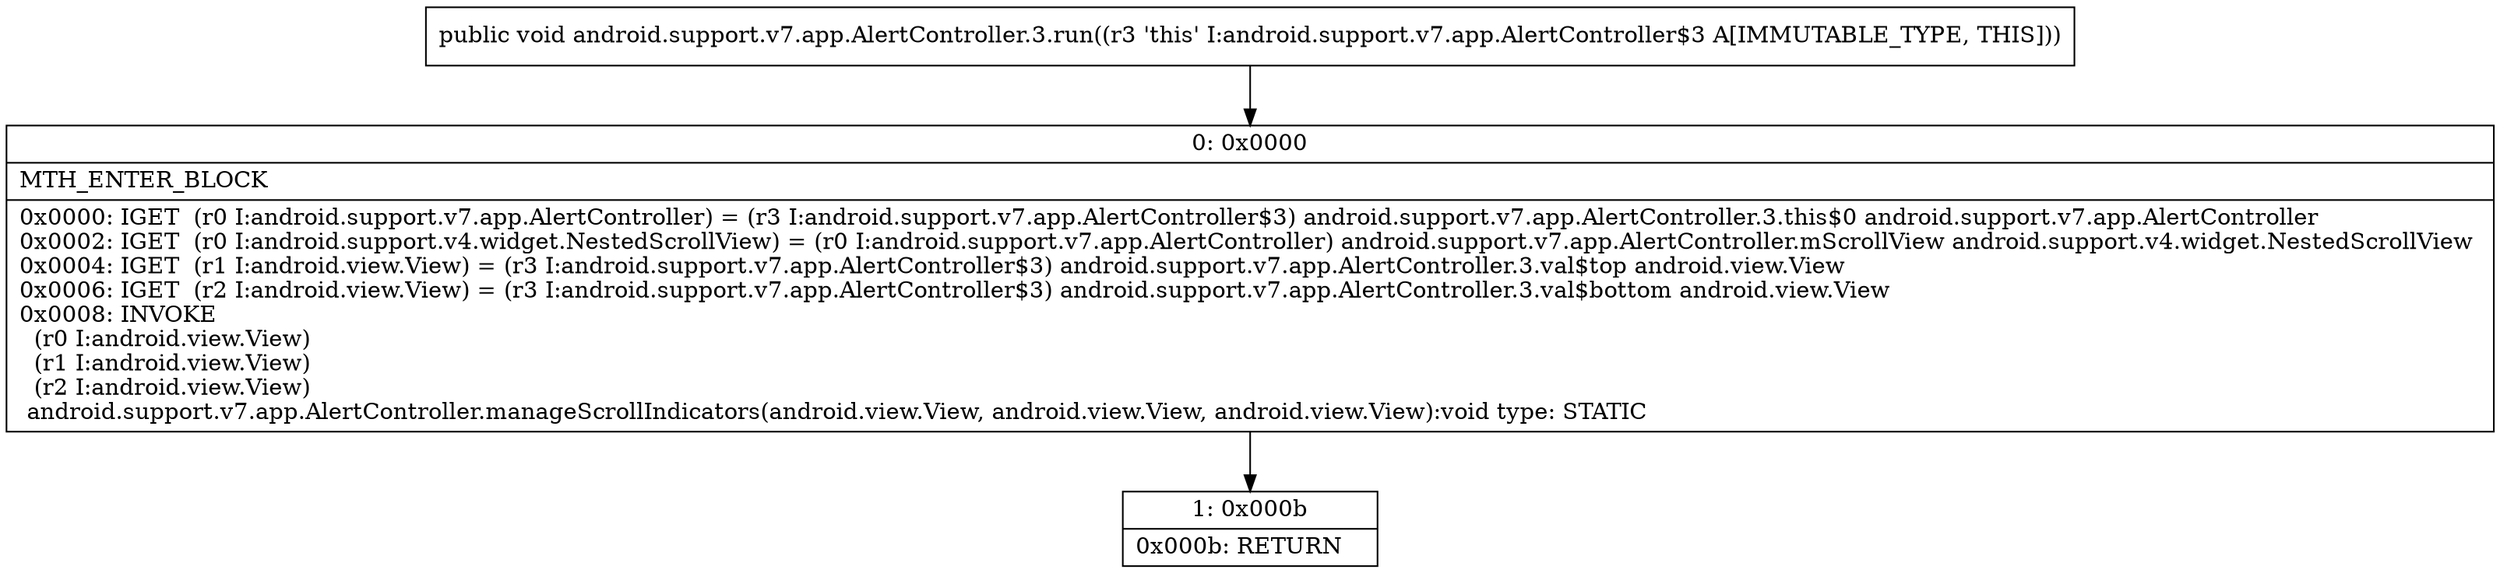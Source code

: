 digraph "CFG forandroid.support.v7.app.AlertController.3.run()V" {
Node_0 [shape=record,label="{0\:\ 0x0000|MTH_ENTER_BLOCK\l|0x0000: IGET  (r0 I:android.support.v7.app.AlertController) = (r3 I:android.support.v7.app.AlertController$3) android.support.v7.app.AlertController.3.this$0 android.support.v7.app.AlertController \l0x0002: IGET  (r0 I:android.support.v4.widget.NestedScrollView) = (r0 I:android.support.v7.app.AlertController) android.support.v7.app.AlertController.mScrollView android.support.v4.widget.NestedScrollView \l0x0004: IGET  (r1 I:android.view.View) = (r3 I:android.support.v7.app.AlertController$3) android.support.v7.app.AlertController.3.val$top android.view.View \l0x0006: IGET  (r2 I:android.view.View) = (r3 I:android.support.v7.app.AlertController$3) android.support.v7.app.AlertController.3.val$bottom android.view.View \l0x0008: INVOKE  \l  (r0 I:android.view.View)\l  (r1 I:android.view.View)\l  (r2 I:android.view.View)\l android.support.v7.app.AlertController.manageScrollIndicators(android.view.View, android.view.View, android.view.View):void type: STATIC \l}"];
Node_1 [shape=record,label="{1\:\ 0x000b|0x000b: RETURN   \l}"];
MethodNode[shape=record,label="{public void android.support.v7.app.AlertController.3.run((r3 'this' I:android.support.v7.app.AlertController$3 A[IMMUTABLE_TYPE, THIS])) }"];
MethodNode -> Node_0;
Node_0 -> Node_1;
}


